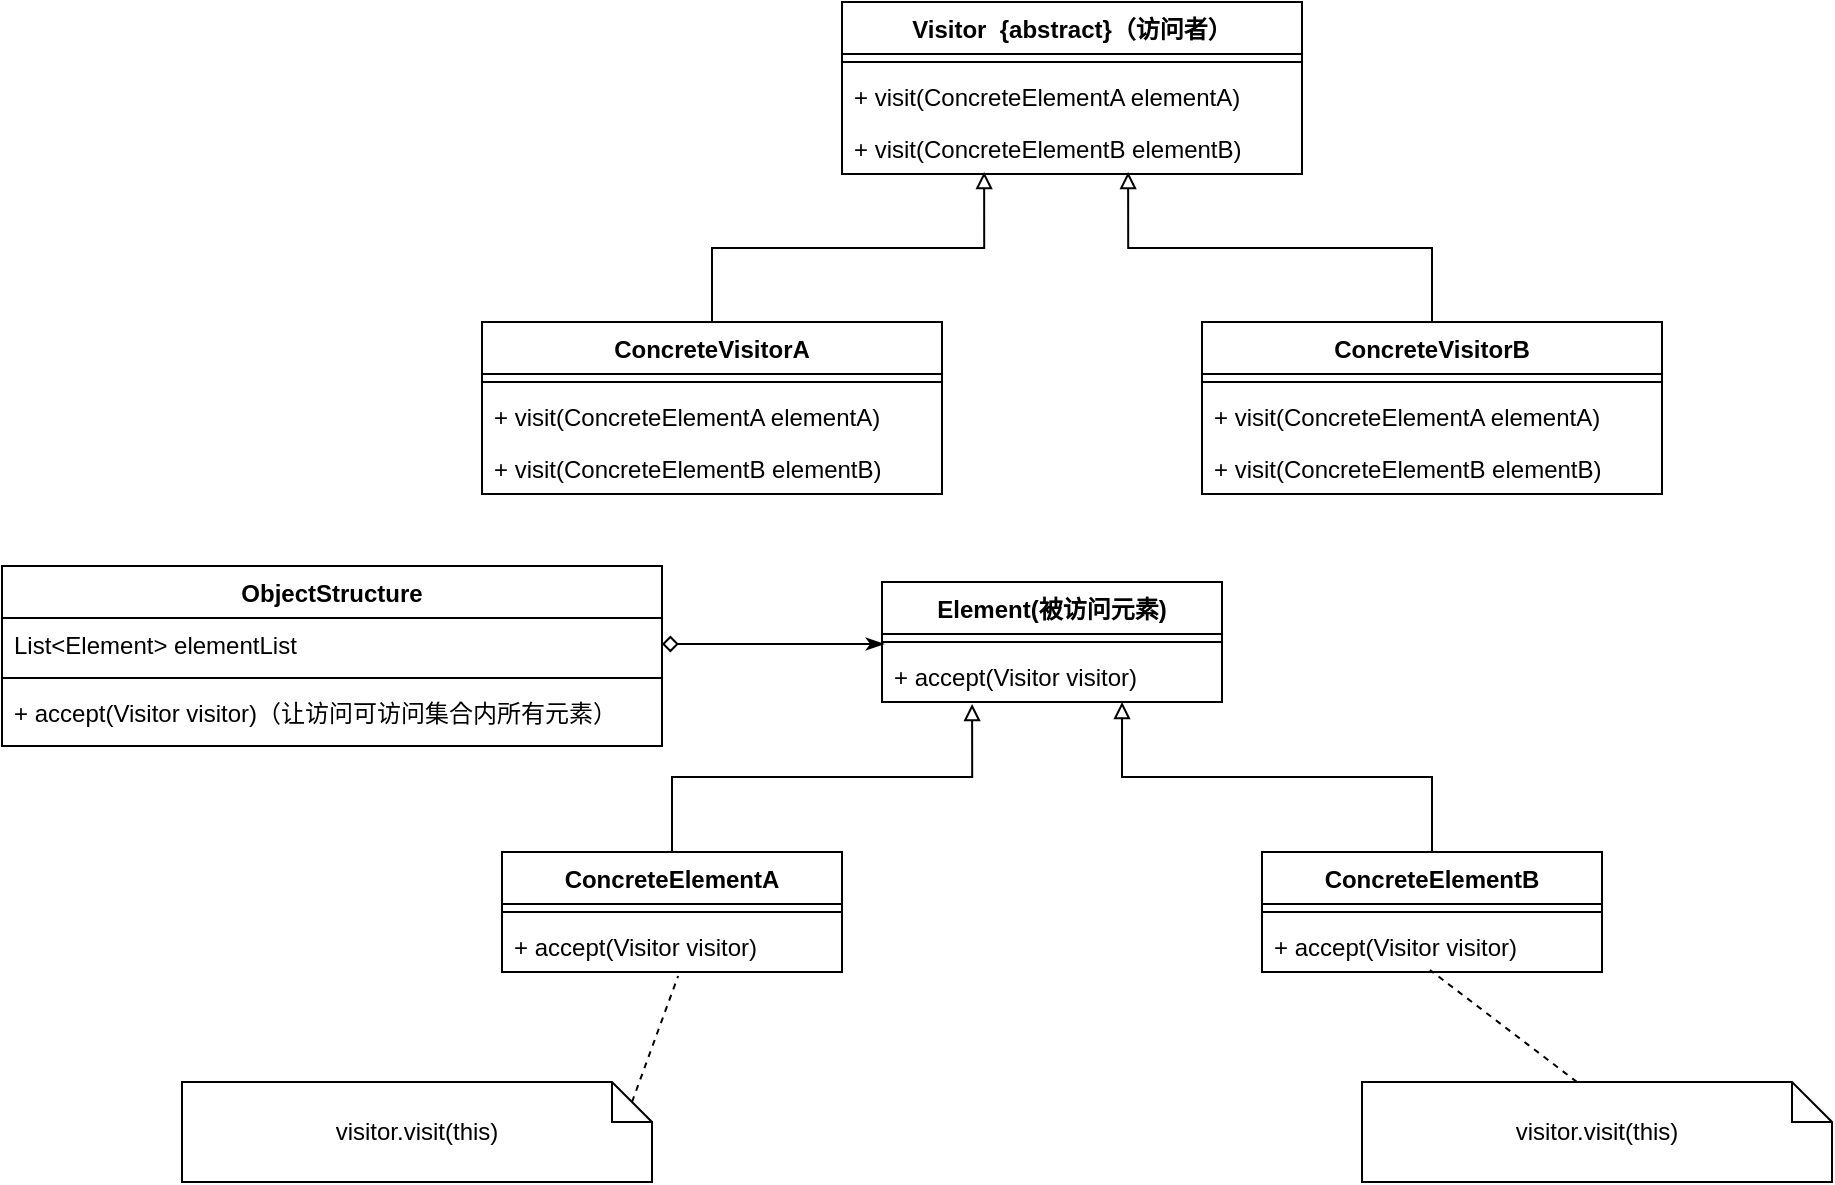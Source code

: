 <mxfile version="15.2.7" type="device"><diagram id="y5mBBL5pS-vSwofV_iGC" name="第 1 页"><mxGraphModel dx="2249" dy="822" grid="1" gridSize="10" guides="1" tooltips="1" connect="1" arrows="1" fold="1" page="1" pageScale="1" pageWidth="827" pageHeight="1169" math="0" shadow="0"><root><mxCell id="0"/><mxCell id="1" parent="0"/><mxCell id="qWKtyl8aYCV1VNis4dIQ-1" value="Visitor  {abstract}（访问者）" style="swimlane;fontStyle=1;align=center;verticalAlign=top;childLayout=stackLayout;horizontal=1;startSize=26;horizontalStack=0;resizeParent=1;resizeParentMax=0;resizeLast=0;collapsible=1;marginBottom=0;" parent="1" vertex="1"><mxGeometry x="360" y="270" width="230" height="86" as="geometry"/></mxCell><mxCell id="qWKtyl8aYCV1VNis4dIQ-3" value="" style="line;strokeWidth=1;fillColor=none;align=left;verticalAlign=middle;spacingTop=-1;spacingLeft=3;spacingRight=3;rotatable=0;labelPosition=right;points=[];portConstraint=eastwest;" parent="qWKtyl8aYCV1VNis4dIQ-1" vertex="1"><mxGeometry y="26" width="230" height="8" as="geometry"/></mxCell><mxCell id="qWKtyl8aYCV1VNis4dIQ-4" value="+ visit(ConcreteElementA elementA)" style="text;strokeColor=none;fillColor=none;align=left;verticalAlign=top;spacingLeft=4;spacingRight=4;overflow=hidden;rotatable=0;points=[[0,0.5],[1,0.5]];portConstraint=eastwest;" parent="qWKtyl8aYCV1VNis4dIQ-1" vertex="1"><mxGeometry y="34" width="230" height="26" as="geometry"/></mxCell><mxCell id="qWKtyl8aYCV1VNis4dIQ-10" value="+ visit(ConcreteElementB elementB)" style="text;strokeColor=none;fillColor=none;align=left;verticalAlign=top;spacingLeft=4;spacingRight=4;overflow=hidden;rotatable=0;points=[[0,0.5],[1,0.5]];portConstraint=eastwest;" parent="qWKtyl8aYCV1VNis4dIQ-1" vertex="1"><mxGeometry y="60" width="230" height="26" as="geometry"/></mxCell><mxCell id="qWKtyl8aYCV1VNis4dIQ-5" value="Element(被访问元素)" style="swimlane;fontStyle=1;align=center;verticalAlign=top;childLayout=stackLayout;horizontal=1;startSize=26;horizontalStack=0;resizeParent=1;resizeParentMax=0;resizeLast=0;collapsible=1;marginBottom=0;" parent="1" vertex="1"><mxGeometry x="380" y="560" width="170" height="60" as="geometry"/></mxCell><mxCell id="qWKtyl8aYCV1VNis4dIQ-7" value="" style="line;strokeWidth=1;fillColor=none;align=left;verticalAlign=middle;spacingTop=-1;spacingLeft=3;spacingRight=3;rotatable=0;labelPosition=right;points=[];portConstraint=eastwest;" parent="qWKtyl8aYCV1VNis4dIQ-5" vertex="1"><mxGeometry y="26" width="170" height="8" as="geometry"/></mxCell><mxCell id="qWKtyl8aYCV1VNis4dIQ-8" value="+ accept(Visitor visitor)" style="text;strokeColor=none;fillColor=none;align=left;verticalAlign=top;spacingLeft=4;spacingRight=4;overflow=hidden;rotatable=0;points=[[0,0.5],[1,0.5]];portConstraint=eastwest;" parent="qWKtyl8aYCV1VNis4dIQ-5" vertex="1"><mxGeometry y="34" width="170" height="26" as="geometry"/></mxCell><mxCell id="qWKtyl8aYCV1VNis4dIQ-28" style="edgeStyle=orthogonalEdgeStyle;rounded=0;orthogonalLoop=1;jettySize=auto;html=1;exitX=0.5;exitY=0;exitDx=0;exitDy=0;entryX=0.265;entryY=1.038;entryDx=0;entryDy=0;entryPerimeter=0;endArrow=block;endFill=0;" parent="1" source="qWKtyl8aYCV1VNis4dIQ-21" target="qWKtyl8aYCV1VNis4dIQ-8" edge="1"><mxGeometry relative="1" as="geometry"/></mxCell><mxCell id="qWKtyl8aYCV1VNis4dIQ-21" value="ConcreteElementA" style="swimlane;fontStyle=1;align=center;verticalAlign=top;childLayout=stackLayout;horizontal=1;startSize=26;horizontalStack=0;resizeParent=1;resizeParentMax=0;resizeLast=0;collapsible=1;marginBottom=0;" parent="1" vertex="1"><mxGeometry x="190" y="695" width="170" height="60" as="geometry"/></mxCell><mxCell id="qWKtyl8aYCV1VNis4dIQ-22" value="" style="line;strokeWidth=1;fillColor=none;align=left;verticalAlign=middle;spacingTop=-1;spacingLeft=3;spacingRight=3;rotatable=0;labelPosition=right;points=[];portConstraint=eastwest;" parent="qWKtyl8aYCV1VNis4dIQ-21" vertex="1"><mxGeometry y="26" width="170" height="8" as="geometry"/></mxCell><mxCell id="qWKtyl8aYCV1VNis4dIQ-23" value="+ accept(Visitor visitor)" style="text;strokeColor=none;fillColor=none;align=left;verticalAlign=top;spacingLeft=4;spacingRight=4;overflow=hidden;rotatable=0;points=[[0,0.5],[1,0.5]];portConstraint=eastwest;" parent="qWKtyl8aYCV1VNis4dIQ-21" vertex="1"><mxGeometry y="34" width="170" height="26" as="geometry"/></mxCell><mxCell id="qWKtyl8aYCV1VNis4dIQ-29" style="edgeStyle=orthogonalEdgeStyle;rounded=0;orthogonalLoop=1;jettySize=auto;html=1;exitX=0.5;exitY=0;exitDx=0;exitDy=0;entryX=0.706;entryY=1;entryDx=0;entryDy=0;entryPerimeter=0;endArrow=block;endFill=0;" parent="1" source="qWKtyl8aYCV1VNis4dIQ-25" target="qWKtyl8aYCV1VNis4dIQ-8" edge="1"><mxGeometry relative="1" as="geometry"/></mxCell><mxCell id="qWKtyl8aYCV1VNis4dIQ-25" value="ConcreteElementB" style="swimlane;fontStyle=1;align=center;verticalAlign=top;childLayout=stackLayout;horizontal=1;startSize=26;horizontalStack=0;resizeParent=1;resizeParentMax=0;resizeLast=0;collapsible=1;marginBottom=0;" parent="1" vertex="1"><mxGeometry x="570" y="695" width="170" height="60" as="geometry"/></mxCell><mxCell id="qWKtyl8aYCV1VNis4dIQ-26" value="" style="line;strokeWidth=1;fillColor=none;align=left;verticalAlign=middle;spacingTop=-1;spacingLeft=3;spacingRight=3;rotatable=0;labelPosition=right;points=[];portConstraint=eastwest;" parent="qWKtyl8aYCV1VNis4dIQ-25" vertex="1"><mxGeometry y="26" width="170" height="8" as="geometry"/></mxCell><mxCell id="qWKtyl8aYCV1VNis4dIQ-27" value="+ accept(Visitor visitor)" style="text;strokeColor=none;fillColor=none;align=left;verticalAlign=top;spacingLeft=4;spacingRight=4;overflow=hidden;rotatable=0;points=[[0,0.5],[1,0.5]];portConstraint=eastwest;" parent="qWKtyl8aYCV1VNis4dIQ-25" vertex="1"><mxGeometry y="34" width="170" height="26" as="geometry"/></mxCell><mxCell id="qWKtyl8aYCV1VNis4dIQ-30" value="ObjectStructure" style="swimlane;fontStyle=1;align=center;verticalAlign=top;childLayout=stackLayout;horizontal=1;startSize=26;horizontalStack=0;resizeParent=1;resizeParentMax=0;resizeLast=0;collapsible=1;marginBottom=0;" parent="1" vertex="1"><mxGeometry x="-60" y="552" width="330" height="90" as="geometry"/></mxCell><mxCell id="qWKtyl8aYCV1VNis4dIQ-32" value="List&lt;Element&gt; elementList" style="text;strokeColor=none;fillColor=none;align=left;verticalAlign=top;spacingLeft=4;spacingRight=4;overflow=hidden;rotatable=0;points=[[0,0.5],[1,0.5]];portConstraint=eastwest;" parent="qWKtyl8aYCV1VNis4dIQ-30" vertex="1"><mxGeometry y="26" width="330" height="26" as="geometry"/></mxCell><mxCell id="qWKtyl8aYCV1VNis4dIQ-31" value="" style="line;strokeWidth=1;fillColor=none;align=left;verticalAlign=middle;spacingTop=-1;spacingLeft=3;spacingRight=3;rotatable=0;labelPosition=right;points=[];portConstraint=eastwest;" parent="qWKtyl8aYCV1VNis4dIQ-30" vertex="1"><mxGeometry y="52" width="330" height="8" as="geometry"/></mxCell><mxCell id="tmtKa1V9sSF-RT86AfJd-1" value="+ accept(Visitor visitor)（让访问可访问集合内所有元素）" style="text;strokeColor=none;fillColor=none;align=left;verticalAlign=top;spacingLeft=4;spacingRight=4;overflow=hidden;rotatable=0;points=[[0,0.5],[1,0.5]];portConstraint=eastwest;" vertex="1" parent="qWKtyl8aYCV1VNis4dIQ-30"><mxGeometry y="60" width="330" height="30" as="geometry"/></mxCell><mxCell id="qWKtyl8aYCV1VNis4dIQ-33" style="edgeStyle=orthogonalEdgeStyle;rounded=0;orthogonalLoop=1;jettySize=auto;html=1;exitX=1;exitY=0.5;exitDx=0;exitDy=0;entryX=0.006;entryY=0.625;entryDx=0;entryDy=0;entryPerimeter=0;endArrow=classicThin;endFill=1;startArrow=diamond;startFill=0;" parent="1" source="qWKtyl8aYCV1VNis4dIQ-32" target="qWKtyl8aYCV1VNis4dIQ-7" edge="1"><mxGeometry relative="1" as="geometry"/></mxCell><mxCell id="qWKtyl8aYCV1VNis4dIQ-34" value="visitor.visit(this)" style="shape=note;size=20;whiteSpace=wrap;html=1;" parent="1" vertex="1"><mxGeometry x="30" y="810" width="235" height="50" as="geometry"/></mxCell><mxCell id="qWKtyl8aYCV1VNis4dIQ-35" value="visitor.visit(this)" style="shape=note;size=20;whiteSpace=wrap;html=1;" parent="1" vertex="1"><mxGeometry x="620" y="810" width="235" height="50" as="geometry"/></mxCell><mxCell id="qWKtyl8aYCV1VNis4dIQ-36" value="" style="endArrow=none;html=1;exitX=0;exitY=0;exitDx=225;exitDy=10;exitPerimeter=0;entryX=0.518;entryY=1.077;entryDx=0;entryDy=0;entryPerimeter=0;dashed=1;" parent="1" source="qWKtyl8aYCV1VNis4dIQ-34" target="qWKtyl8aYCV1VNis4dIQ-23" edge="1"><mxGeometry width="50" height="50" relative="1" as="geometry"><mxPoint x="260" y="830" as="sourcePoint"/><mxPoint x="310" y="780" as="targetPoint"/></mxGeometry></mxCell><mxCell id="qWKtyl8aYCV1VNis4dIQ-37" value="" style="endArrow=none;html=1;dashed=1;exitX=0;exitY=0;exitDx=107.5;exitDy=0;exitPerimeter=0;entryX=0.494;entryY=0.962;entryDx=0;entryDy=0;entryPerimeter=0;" parent="1" source="qWKtyl8aYCV1VNis4dIQ-35" target="qWKtyl8aYCV1VNis4dIQ-27" edge="1"><mxGeometry width="50" height="50" relative="1" as="geometry"><mxPoint x="590" y="840" as="sourcePoint"/><mxPoint x="640" y="790" as="targetPoint"/></mxGeometry></mxCell><mxCell id="GLjQ2V0-85q_Tq0zTQYl-9" style="edgeStyle=orthogonalEdgeStyle;rounded=0;orthogonalLoop=1;jettySize=auto;html=1;exitX=0.5;exitY=0;exitDx=0;exitDy=0;entryX=0.309;entryY=0.962;entryDx=0;entryDy=0;entryPerimeter=0;endArrow=block;endFill=0;" parent="1" source="GLjQ2V0-85q_Tq0zTQYl-1" target="qWKtyl8aYCV1VNis4dIQ-10" edge="1"><mxGeometry relative="1" as="geometry"/></mxCell><mxCell id="GLjQ2V0-85q_Tq0zTQYl-1" value="ConcreteVisitorA" style="swimlane;fontStyle=1;align=center;verticalAlign=top;childLayout=stackLayout;horizontal=1;startSize=26;horizontalStack=0;resizeParent=1;resizeParentMax=0;resizeLast=0;collapsible=1;marginBottom=0;" parent="1" vertex="1"><mxGeometry x="180" y="430" width="230" height="86" as="geometry"/></mxCell><mxCell id="GLjQ2V0-85q_Tq0zTQYl-2" value="" style="line;strokeWidth=1;fillColor=none;align=left;verticalAlign=middle;spacingTop=-1;spacingLeft=3;spacingRight=3;rotatable=0;labelPosition=right;points=[];portConstraint=eastwest;" parent="GLjQ2V0-85q_Tq0zTQYl-1" vertex="1"><mxGeometry y="26" width="230" height="8" as="geometry"/></mxCell><mxCell id="GLjQ2V0-85q_Tq0zTQYl-3" value="+ visit(ConcreteElementA elementA)" style="text;strokeColor=none;fillColor=none;align=left;verticalAlign=top;spacingLeft=4;spacingRight=4;overflow=hidden;rotatable=0;points=[[0,0.5],[1,0.5]];portConstraint=eastwest;" parent="GLjQ2V0-85q_Tq0zTQYl-1" vertex="1"><mxGeometry y="34" width="230" height="26" as="geometry"/></mxCell><mxCell id="GLjQ2V0-85q_Tq0zTQYl-4" value="+ visit(ConcreteElementB elementB)" style="text;strokeColor=none;fillColor=none;align=left;verticalAlign=top;spacingLeft=4;spacingRight=4;overflow=hidden;rotatable=0;points=[[0,0.5],[1,0.5]];portConstraint=eastwest;" parent="GLjQ2V0-85q_Tq0zTQYl-1" vertex="1"><mxGeometry y="60" width="230" height="26" as="geometry"/></mxCell><mxCell id="GLjQ2V0-85q_Tq0zTQYl-10" style="edgeStyle=orthogonalEdgeStyle;rounded=0;orthogonalLoop=1;jettySize=auto;html=1;exitX=0.5;exitY=0;exitDx=0;exitDy=0;entryX=0.622;entryY=0.962;entryDx=0;entryDy=0;entryPerimeter=0;endArrow=block;endFill=0;" parent="1" source="GLjQ2V0-85q_Tq0zTQYl-5" target="qWKtyl8aYCV1VNis4dIQ-10" edge="1"><mxGeometry relative="1" as="geometry"/></mxCell><mxCell id="GLjQ2V0-85q_Tq0zTQYl-5" value="ConcreteVisitorB" style="swimlane;fontStyle=1;align=center;verticalAlign=top;childLayout=stackLayout;horizontal=1;startSize=26;horizontalStack=0;resizeParent=1;resizeParentMax=0;resizeLast=0;collapsible=1;marginBottom=0;" parent="1" vertex="1"><mxGeometry x="540" y="430" width="230" height="86" as="geometry"/></mxCell><mxCell id="GLjQ2V0-85q_Tq0zTQYl-6" value="" style="line;strokeWidth=1;fillColor=none;align=left;verticalAlign=middle;spacingTop=-1;spacingLeft=3;spacingRight=3;rotatable=0;labelPosition=right;points=[];portConstraint=eastwest;" parent="GLjQ2V0-85q_Tq0zTQYl-5" vertex="1"><mxGeometry y="26" width="230" height="8" as="geometry"/></mxCell><mxCell id="GLjQ2V0-85q_Tq0zTQYl-7" value="+ visit(ConcreteElementA elementA)" style="text;strokeColor=none;fillColor=none;align=left;verticalAlign=top;spacingLeft=4;spacingRight=4;overflow=hidden;rotatable=0;points=[[0,0.5],[1,0.5]];portConstraint=eastwest;" parent="GLjQ2V0-85q_Tq0zTQYl-5" vertex="1"><mxGeometry y="34" width="230" height="26" as="geometry"/></mxCell><mxCell id="GLjQ2V0-85q_Tq0zTQYl-8" value="+ visit(ConcreteElementB elementB)" style="text;strokeColor=none;fillColor=none;align=left;verticalAlign=top;spacingLeft=4;spacingRight=4;overflow=hidden;rotatable=0;points=[[0,0.5],[1,0.5]];portConstraint=eastwest;" parent="GLjQ2V0-85q_Tq0zTQYl-5" vertex="1"><mxGeometry y="60" width="230" height="26" as="geometry"/></mxCell></root></mxGraphModel></diagram></mxfile>